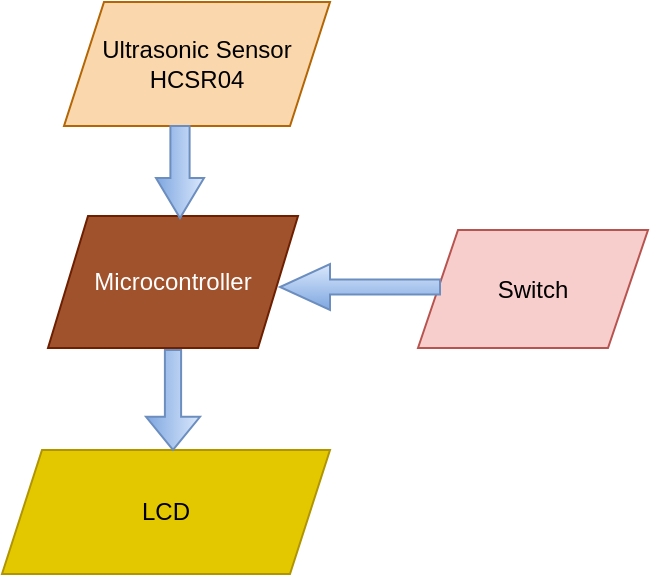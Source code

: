<mxfile version="15.8.7" type="device"><diagram id="KVBrHy_bugMt2ICb6lSz" name="Page-1"><mxGraphModel dx="1038" dy="489" grid="0" gridSize="10" guides="1" tooltips="1" connect="1" arrows="1" fold="1" page="1" pageScale="1" pageWidth="850" pageHeight="1100" math="0" shadow="0"><root><mxCell id="0"/><mxCell id="1" parent="0"/><mxCell id="wlPq2_OC3lVlQrE_6tIM-1" value="Ultrasonic Sensor&lt;br&gt;HCSR04" style="shape=parallelogram;perimeter=parallelogramPerimeter;whiteSpace=wrap;html=1;fixedSize=1;fillColor=#fad7ac;strokeColor=#b46504;" vertex="1" parent="1"><mxGeometry x="343" y="62" width="133" height="62" as="geometry"/></mxCell><mxCell id="wlPq2_OC3lVlQrE_6tIM-3" value="LCD" style="shape=parallelogram;perimeter=parallelogramPerimeter;whiteSpace=wrap;html=1;fixedSize=1;fillColor=#e3c800;fontColor=#000000;strokeColor=#B09500;" vertex="1" parent="1"><mxGeometry x="312" y="286" width="164" height="62" as="geometry"/></mxCell><mxCell id="wlPq2_OC3lVlQrE_6tIM-4" value="Microcontroller" style="shape=parallelogram;perimeter=parallelogramPerimeter;whiteSpace=wrap;html=1;fixedSize=1;fillColor=#a0522d;fontColor=#ffffff;strokeColor=#6D1F00;" vertex="1" parent="1"><mxGeometry x="335" y="169" width="125" height="66" as="geometry"/></mxCell><mxCell id="wlPq2_OC3lVlQrE_6tIM-5" value="Switch" style="shape=parallelogram;perimeter=parallelogramPerimeter;whiteSpace=wrap;html=1;fixedSize=1;fillColor=#f8cecc;strokeColor=#b85450;" vertex="1" parent="1"><mxGeometry x="520" y="176" width="115" height="59" as="geometry"/></mxCell><mxCell id="wlPq2_OC3lVlQrE_6tIM-6" value="" style="html=1;shadow=0;dashed=0;align=center;verticalAlign=middle;shape=mxgraph.arrows2.arrow;dy=0.6;dx=20;direction=south;notch=0;fillColor=#dae8fc;gradientColor=#7ea6e0;strokeColor=#6c8ebf;" vertex="1" parent="1"><mxGeometry x="389" y="124" width="24" height="46" as="geometry"/></mxCell><mxCell id="wlPq2_OC3lVlQrE_6tIM-7" value="" style="html=1;shadow=0;dashed=0;align=center;verticalAlign=middle;shape=mxgraph.arrows2.arrow;dy=0.7;dx=16.6;direction=south;notch=0;fillColor=#dae8fc;gradientColor=#7ea6e0;strokeColor=#6c8ebf;" vertex="1" parent="1"><mxGeometry x="384" y="236" width="27" height="50" as="geometry"/></mxCell><mxCell id="wlPq2_OC3lVlQrE_6tIM-8" value="" style="html=1;shadow=0;dashed=0;align=center;verticalAlign=middle;shape=mxgraph.arrows2.arrow;dy=0.67;dx=25;flipH=1;notch=0;fillColor=#dae8fc;gradientColor=#7ea6e0;strokeColor=#6c8ebf;" vertex="1" parent="1"><mxGeometry x="451" y="193" width="80" height="23" as="geometry"/></mxCell></root></mxGraphModel></diagram></mxfile>